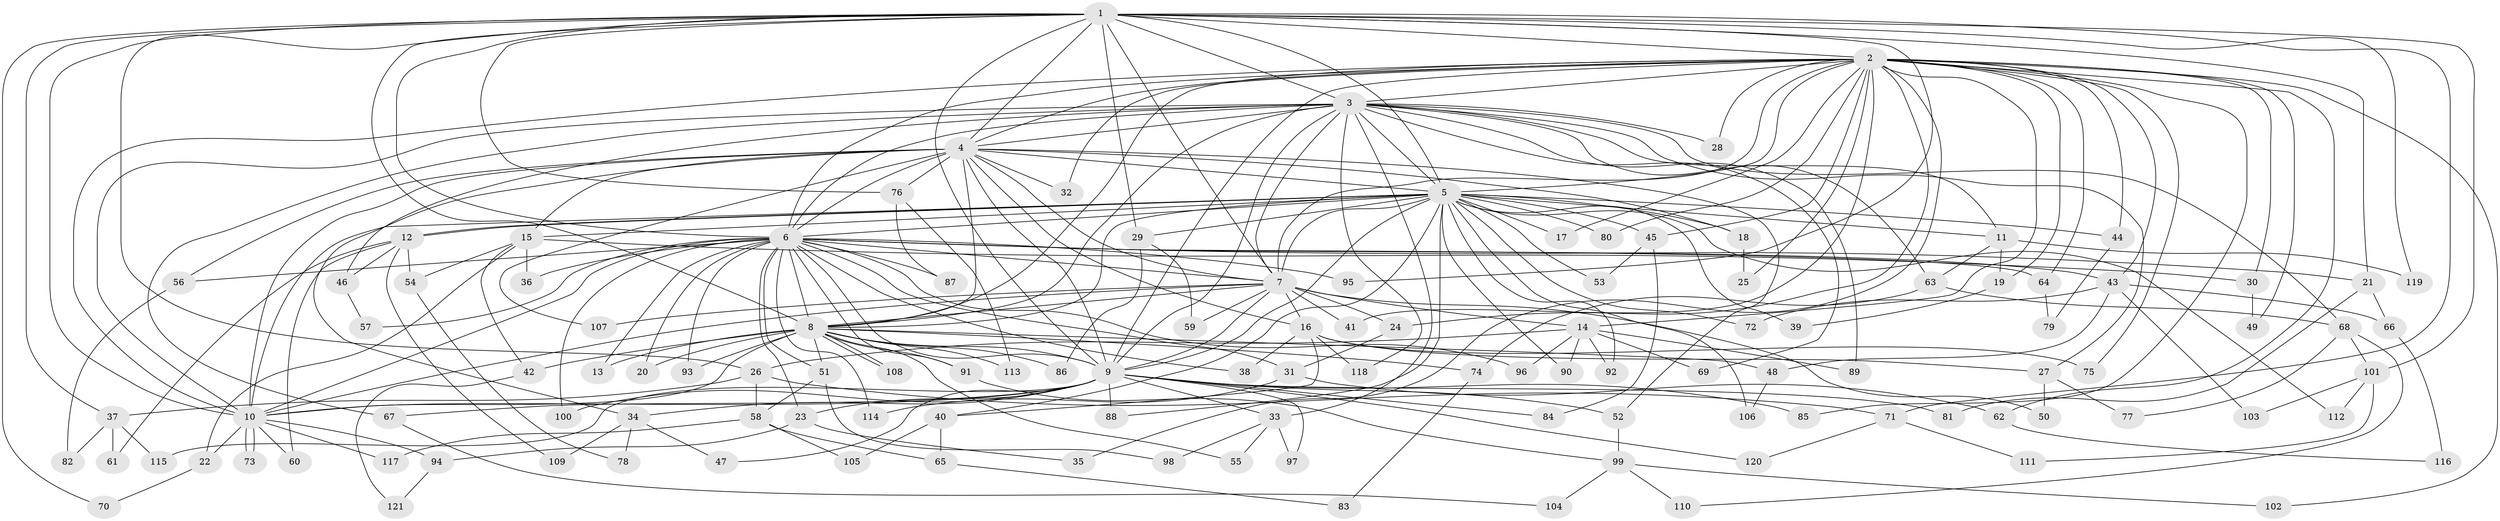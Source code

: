 // Generated by graph-tools (version 1.1) at 2025/25/03/09/25 03:25:52]
// undirected, 121 vertices, 267 edges
graph export_dot {
graph [start="1"]
  node [color=gray90,style=filled];
  1;
  2;
  3;
  4;
  5;
  6;
  7;
  8;
  9;
  10;
  11;
  12;
  13;
  14;
  15;
  16;
  17;
  18;
  19;
  20;
  21;
  22;
  23;
  24;
  25;
  26;
  27;
  28;
  29;
  30;
  31;
  32;
  33;
  34;
  35;
  36;
  37;
  38;
  39;
  40;
  41;
  42;
  43;
  44;
  45;
  46;
  47;
  48;
  49;
  50;
  51;
  52;
  53;
  54;
  55;
  56;
  57;
  58;
  59;
  60;
  61;
  62;
  63;
  64;
  65;
  66;
  67;
  68;
  69;
  70;
  71;
  72;
  73;
  74;
  75;
  76;
  77;
  78;
  79;
  80;
  81;
  82;
  83;
  84;
  85;
  86;
  87;
  88;
  89;
  90;
  91;
  92;
  93;
  94;
  95;
  96;
  97;
  98;
  99;
  100;
  101;
  102;
  103;
  104;
  105;
  106;
  107;
  108;
  109;
  110;
  111;
  112;
  113;
  114;
  115;
  116;
  117;
  118;
  119;
  120;
  121;
  1 -- 2;
  1 -- 3;
  1 -- 4;
  1 -- 5;
  1 -- 6;
  1 -- 7;
  1 -- 8;
  1 -- 9;
  1 -- 10;
  1 -- 21;
  1 -- 26;
  1 -- 29;
  1 -- 37;
  1 -- 70;
  1 -- 71;
  1 -- 76;
  1 -- 95;
  1 -- 101;
  1 -- 119;
  2 -- 3;
  2 -- 4;
  2 -- 5;
  2 -- 6;
  2 -- 7;
  2 -- 8;
  2 -- 9;
  2 -- 10;
  2 -- 14;
  2 -- 17;
  2 -- 19;
  2 -- 24;
  2 -- 25;
  2 -- 28;
  2 -- 30;
  2 -- 32;
  2 -- 35;
  2 -- 41;
  2 -- 43;
  2 -- 44;
  2 -- 45;
  2 -- 49;
  2 -- 62;
  2 -- 64;
  2 -- 75;
  2 -- 80;
  2 -- 85;
  2 -- 102;
  3 -- 4;
  3 -- 5;
  3 -- 6;
  3 -- 7;
  3 -- 8;
  3 -- 9;
  3 -- 10;
  3 -- 11;
  3 -- 27;
  3 -- 28;
  3 -- 33;
  3 -- 46;
  3 -- 63;
  3 -- 67;
  3 -- 68;
  3 -- 69;
  3 -- 89;
  3 -- 118;
  4 -- 5;
  4 -- 6;
  4 -- 7;
  4 -- 8;
  4 -- 9;
  4 -- 10;
  4 -- 15;
  4 -- 16;
  4 -- 18;
  4 -- 32;
  4 -- 34;
  4 -- 52;
  4 -- 56;
  4 -- 76;
  4 -- 107;
  5 -- 6;
  5 -- 7;
  5 -- 8;
  5 -- 9;
  5 -- 10;
  5 -- 11;
  5 -- 12;
  5 -- 12;
  5 -- 15;
  5 -- 17;
  5 -- 18;
  5 -- 29;
  5 -- 39;
  5 -- 40;
  5 -- 44;
  5 -- 45;
  5 -- 53;
  5 -- 72;
  5 -- 80;
  5 -- 88;
  5 -- 90;
  5 -- 92;
  5 -- 106;
  5 -- 112;
  6 -- 7;
  6 -- 8;
  6 -- 9;
  6 -- 10;
  6 -- 13;
  6 -- 20;
  6 -- 21;
  6 -- 23;
  6 -- 31;
  6 -- 36;
  6 -- 38;
  6 -- 43;
  6 -- 51;
  6 -- 56;
  6 -- 57;
  6 -- 64;
  6 -- 87;
  6 -- 91;
  6 -- 93;
  6 -- 95;
  6 -- 96;
  6 -- 100;
  6 -- 114;
  7 -- 8;
  7 -- 9;
  7 -- 10;
  7 -- 14;
  7 -- 16;
  7 -- 24;
  7 -- 41;
  7 -- 50;
  7 -- 59;
  7 -- 107;
  8 -- 9;
  8 -- 10;
  8 -- 13;
  8 -- 20;
  8 -- 42;
  8 -- 48;
  8 -- 51;
  8 -- 55;
  8 -- 74;
  8 -- 86;
  8 -- 91;
  8 -- 93;
  8 -- 108;
  8 -- 108;
  8 -- 113;
  9 -- 10;
  9 -- 23;
  9 -- 33;
  9 -- 34;
  9 -- 47;
  9 -- 52;
  9 -- 67;
  9 -- 81;
  9 -- 84;
  9 -- 85;
  9 -- 88;
  9 -- 97;
  9 -- 100;
  9 -- 115;
  9 -- 120;
  10 -- 22;
  10 -- 60;
  10 -- 73;
  10 -- 73;
  10 -- 94;
  10 -- 117;
  11 -- 19;
  11 -- 63;
  11 -- 119;
  12 -- 46;
  12 -- 54;
  12 -- 60;
  12 -- 61;
  12 -- 109;
  14 -- 26;
  14 -- 69;
  14 -- 89;
  14 -- 90;
  14 -- 92;
  14 -- 96;
  15 -- 22;
  15 -- 30;
  15 -- 36;
  15 -- 42;
  15 -- 54;
  16 -- 27;
  16 -- 38;
  16 -- 40;
  16 -- 75;
  16 -- 118;
  18 -- 25;
  19 -- 39;
  21 -- 66;
  21 -- 81;
  22 -- 70;
  23 -- 35;
  23 -- 94;
  24 -- 31;
  26 -- 37;
  26 -- 58;
  26 -- 71;
  27 -- 50;
  27 -- 77;
  29 -- 59;
  29 -- 86;
  30 -- 49;
  31 -- 62;
  31 -- 114;
  33 -- 55;
  33 -- 97;
  33 -- 98;
  34 -- 47;
  34 -- 78;
  34 -- 109;
  37 -- 61;
  37 -- 82;
  37 -- 115;
  40 -- 65;
  40 -- 105;
  42 -- 121;
  43 -- 48;
  43 -- 66;
  43 -- 72;
  43 -- 103;
  44 -- 79;
  45 -- 53;
  45 -- 84;
  46 -- 57;
  48 -- 106;
  51 -- 58;
  51 -- 98;
  52 -- 99;
  54 -- 78;
  56 -- 82;
  58 -- 65;
  58 -- 105;
  58 -- 117;
  62 -- 116;
  63 -- 68;
  63 -- 74;
  64 -- 79;
  65 -- 83;
  66 -- 116;
  67 -- 104;
  68 -- 77;
  68 -- 101;
  68 -- 110;
  71 -- 111;
  71 -- 120;
  74 -- 83;
  76 -- 87;
  76 -- 113;
  91 -- 99;
  94 -- 121;
  99 -- 102;
  99 -- 104;
  99 -- 110;
  101 -- 103;
  101 -- 111;
  101 -- 112;
}
